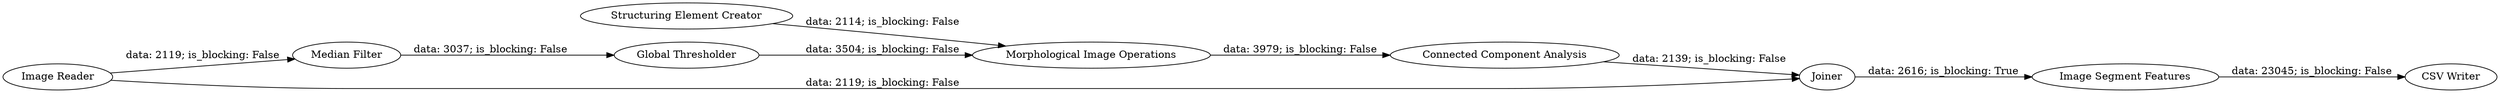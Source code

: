 digraph {
	"1298145651280849934_8" [label="Image Segment Features"]
	"1298145651280849934_1" [label="Image Reader"]
	"1298145651280849934_11" [label="Morphological Image Operations"]
	"1298145651280849934_3" [label="Median Filter"]
	"1298145651280849934_4" [label="Global Thresholder"]
	"1298145651280849934_55" [label="Structuring Element Creator"]
	"1298145651280849934_12" [label="Connected Component Analysis"]
	"1298145651280849934_7" [label=Joiner]
	"1298145651280849934_10" [label="CSV Writer"]
	"1298145651280849934_12" -> "1298145651280849934_7" [label="data: 2139; is_blocking: False"]
	"1298145651280849934_1" -> "1298145651280849934_3" [label="data: 2119; is_blocking: False"]
	"1298145651280849934_3" -> "1298145651280849934_4" [label="data: 3037; is_blocking: False"]
	"1298145651280849934_11" -> "1298145651280849934_12" [label="data: 3979; is_blocking: False"]
	"1298145651280849934_8" -> "1298145651280849934_10" [label="data: 23045; is_blocking: False"]
	"1298145651280849934_1" -> "1298145651280849934_7" [label="data: 2119; is_blocking: False"]
	"1298145651280849934_4" -> "1298145651280849934_11" [label="data: 3504; is_blocking: False"]
	"1298145651280849934_7" -> "1298145651280849934_8" [label="data: 2616; is_blocking: True"]
	"1298145651280849934_55" -> "1298145651280849934_11" [label="data: 2114; is_blocking: False"]
	rankdir=LR
}
